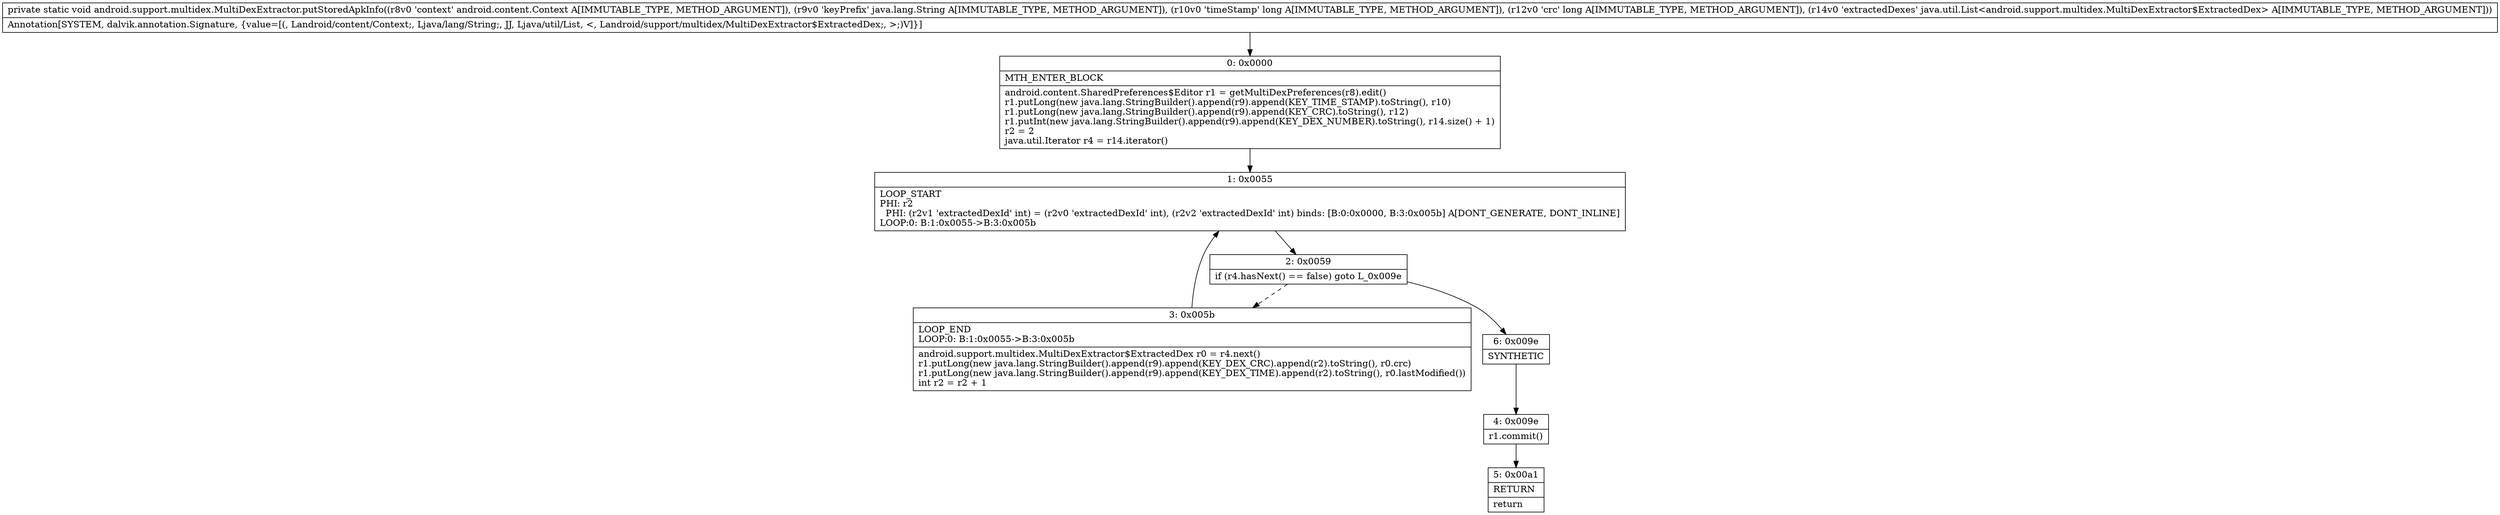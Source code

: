 digraph "CFG forandroid.support.multidex.MultiDexExtractor.putStoredApkInfo(Landroid\/content\/Context;Ljava\/lang\/String;JJLjava\/util\/List;)V" {
Node_0 [shape=record,label="{0\:\ 0x0000|MTH_ENTER_BLOCK\l|android.content.SharedPreferences$Editor r1 = getMultiDexPreferences(r8).edit()\lr1.putLong(new java.lang.StringBuilder().append(r9).append(KEY_TIME_STAMP).toString(), r10)\lr1.putLong(new java.lang.StringBuilder().append(r9).append(KEY_CRC).toString(), r12)\lr1.putInt(new java.lang.StringBuilder().append(r9).append(KEY_DEX_NUMBER).toString(), r14.size() + 1)\lr2 = 2\ljava.util.Iterator r4 = r14.iterator()\l}"];
Node_1 [shape=record,label="{1\:\ 0x0055|LOOP_START\lPHI: r2 \l  PHI: (r2v1 'extractedDexId' int) = (r2v0 'extractedDexId' int), (r2v2 'extractedDexId' int) binds: [B:0:0x0000, B:3:0x005b] A[DONT_GENERATE, DONT_INLINE]\lLOOP:0: B:1:0x0055\-\>B:3:0x005b\l}"];
Node_2 [shape=record,label="{2\:\ 0x0059|if (r4.hasNext() == false) goto L_0x009e\l}"];
Node_3 [shape=record,label="{3\:\ 0x005b|LOOP_END\lLOOP:0: B:1:0x0055\-\>B:3:0x005b\l|android.support.multidex.MultiDexExtractor$ExtractedDex r0 = r4.next()\lr1.putLong(new java.lang.StringBuilder().append(r9).append(KEY_DEX_CRC).append(r2).toString(), r0.crc)\lr1.putLong(new java.lang.StringBuilder().append(r9).append(KEY_DEX_TIME).append(r2).toString(), r0.lastModified())\lint r2 = r2 + 1\l}"];
Node_4 [shape=record,label="{4\:\ 0x009e|r1.commit()\l}"];
Node_5 [shape=record,label="{5\:\ 0x00a1|RETURN\l|return\l}"];
Node_6 [shape=record,label="{6\:\ 0x009e|SYNTHETIC\l}"];
MethodNode[shape=record,label="{private static void android.support.multidex.MultiDexExtractor.putStoredApkInfo((r8v0 'context' android.content.Context A[IMMUTABLE_TYPE, METHOD_ARGUMENT]), (r9v0 'keyPrefix' java.lang.String A[IMMUTABLE_TYPE, METHOD_ARGUMENT]), (r10v0 'timeStamp' long A[IMMUTABLE_TYPE, METHOD_ARGUMENT]), (r12v0 'crc' long A[IMMUTABLE_TYPE, METHOD_ARGUMENT]), (r14v0 'extractedDexes' java.util.List\<android.support.multidex.MultiDexExtractor$ExtractedDex\> A[IMMUTABLE_TYPE, METHOD_ARGUMENT]))  | Annotation[SYSTEM, dalvik.annotation.Signature, \{value=[(, Landroid\/content\/Context;, Ljava\/lang\/String;, JJ, Ljava\/util\/List, \<, Landroid\/support\/multidex\/MultiDexExtractor$ExtractedDex;, \>;)V]\}]\l}"];
MethodNode -> Node_0;
Node_0 -> Node_1;
Node_1 -> Node_2;
Node_2 -> Node_3[style=dashed];
Node_2 -> Node_6;
Node_3 -> Node_1;
Node_4 -> Node_5;
Node_6 -> Node_4;
}


